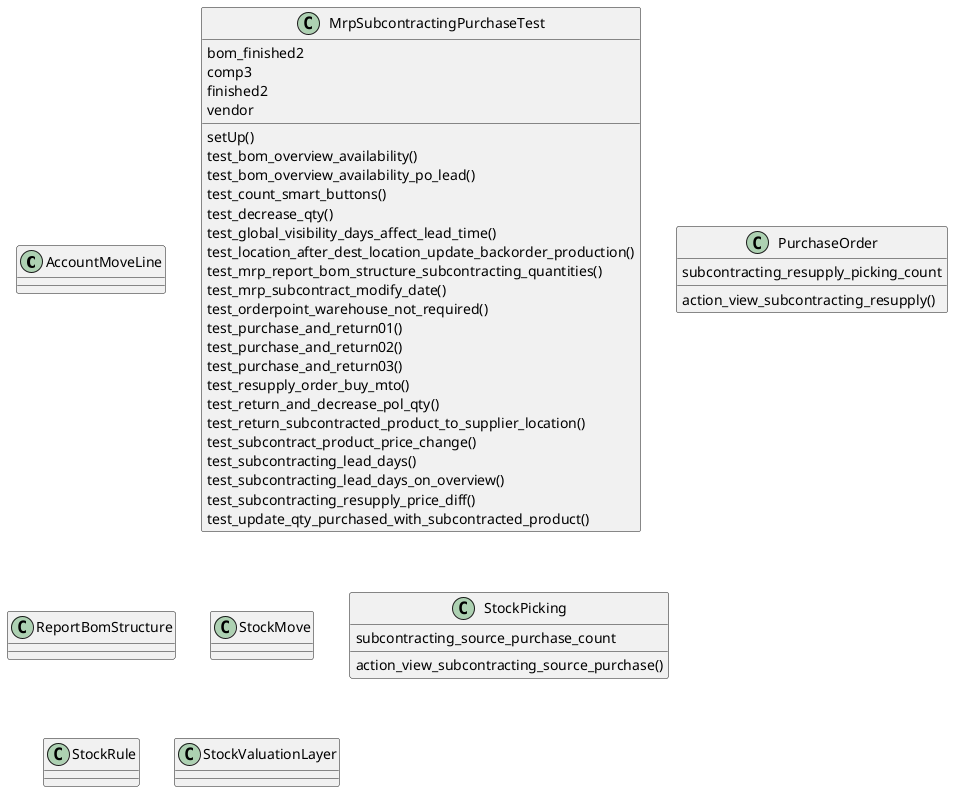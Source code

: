 @startuml classes_mrp_subcontracting_purchase
set namespaceSeparator none
class "AccountMoveLine" as odoo_src.odoo.addons.mrp_subcontracting_purchase.models.account_move_line.AccountMoveLine {
}
class "MrpSubcontractingPurchaseTest" as odoo_src.odoo.addons.mrp_subcontracting_purchase.tests.test_mrp_subcontracting_purchase.MrpSubcontractingPurchaseTest {
  bom_finished2
  comp3
  finished2
  vendor
  setUp()
  test_bom_overview_availability()
  test_bom_overview_availability_po_lead()
  test_count_smart_buttons()
  test_decrease_qty()
  test_global_visibility_days_affect_lead_time()
  test_location_after_dest_location_update_backorder_production()
  test_mrp_report_bom_structure_subcontracting_quantities()
  test_mrp_subcontract_modify_date()
  test_orderpoint_warehouse_not_required()
  test_purchase_and_return01()
  test_purchase_and_return02()
  test_purchase_and_return03()
  test_resupply_order_buy_mto()
  test_return_and_decrease_pol_qty()
  test_return_subcontracted_product_to_supplier_location()
  test_subcontract_product_price_change()
  test_subcontracting_lead_days()
  test_subcontracting_lead_days_on_overview()
  test_subcontracting_resupply_price_diff()
  test_update_qty_purchased_with_subcontracted_product()
}
class "PurchaseOrder" as odoo_src.odoo.addons.mrp_subcontracting_purchase.models.purchase_order.PurchaseOrder {
  subcontracting_resupply_picking_count
  action_view_subcontracting_resupply()
}
class "ReportBomStructure" as odoo_src.odoo.addons.mrp_subcontracting_purchase.report.mrp_report_bom_structure.ReportBomStructure {
}
class "StockMove" as odoo_src.odoo.addons.mrp_subcontracting_purchase.models.stock_move.StockMove {
}
class "StockPicking" as odoo_src.odoo.addons.mrp_subcontracting_purchase.models.stock_picking.StockPicking {
  subcontracting_source_purchase_count
  action_view_subcontracting_source_purchase()
}
class "StockRule" as odoo_src.odoo.addons.mrp_subcontracting_purchase.models.stock_rule.StockRule {
}
class "StockValuationLayer" as odoo_src.odoo.addons.mrp_subcontracting_purchase.models.stock_valuation_layer.StockValuationLayer {
}
@enduml

